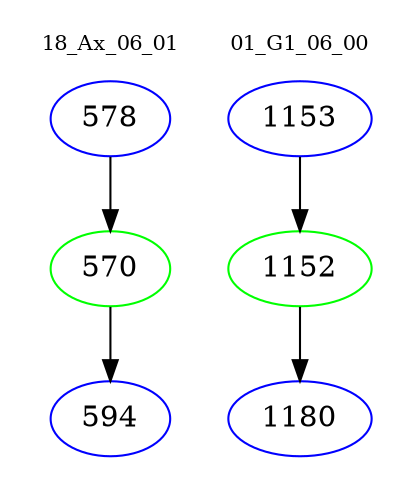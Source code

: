 digraph{
subgraph cluster_0 {
color = white
label = "18_Ax_06_01";
fontsize=10;
T0_578 [label="578", color="blue"]
T0_578 -> T0_570 [color="black"]
T0_570 [label="570", color="green"]
T0_570 -> T0_594 [color="black"]
T0_594 [label="594", color="blue"]
}
subgraph cluster_1 {
color = white
label = "01_G1_06_00";
fontsize=10;
T1_1153 [label="1153", color="blue"]
T1_1153 -> T1_1152 [color="black"]
T1_1152 [label="1152", color="green"]
T1_1152 -> T1_1180 [color="black"]
T1_1180 [label="1180", color="blue"]
}
}
